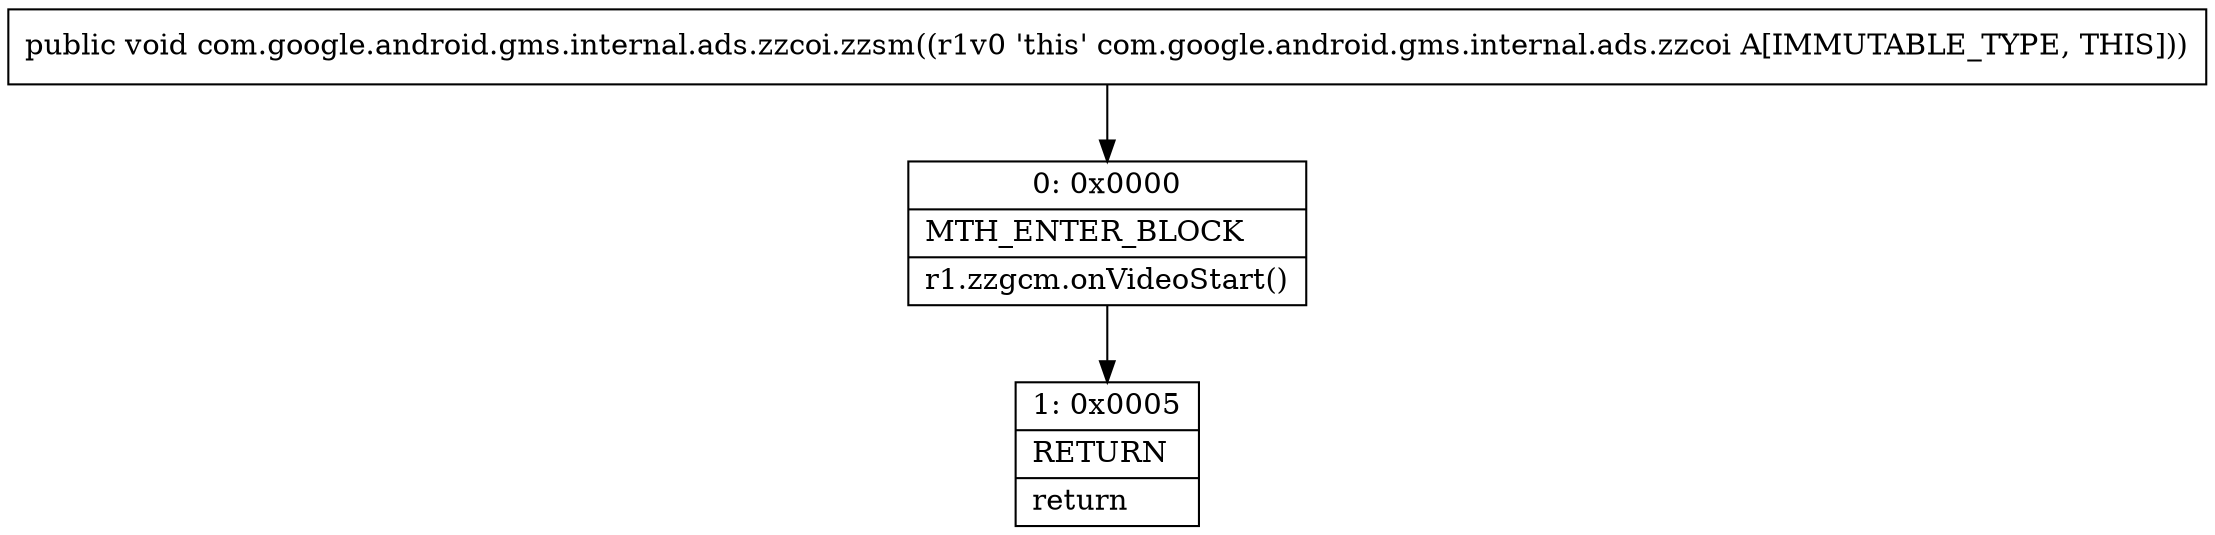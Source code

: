 digraph "CFG forcom.google.android.gms.internal.ads.zzcoi.zzsm()V" {
Node_0 [shape=record,label="{0\:\ 0x0000|MTH_ENTER_BLOCK\l|r1.zzgcm.onVideoStart()\l}"];
Node_1 [shape=record,label="{1\:\ 0x0005|RETURN\l|return\l}"];
MethodNode[shape=record,label="{public void com.google.android.gms.internal.ads.zzcoi.zzsm((r1v0 'this' com.google.android.gms.internal.ads.zzcoi A[IMMUTABLE_TYPE, THIS])) }"];
MethodNode -> Node_0;
Node_0 -> Node_1;
}

